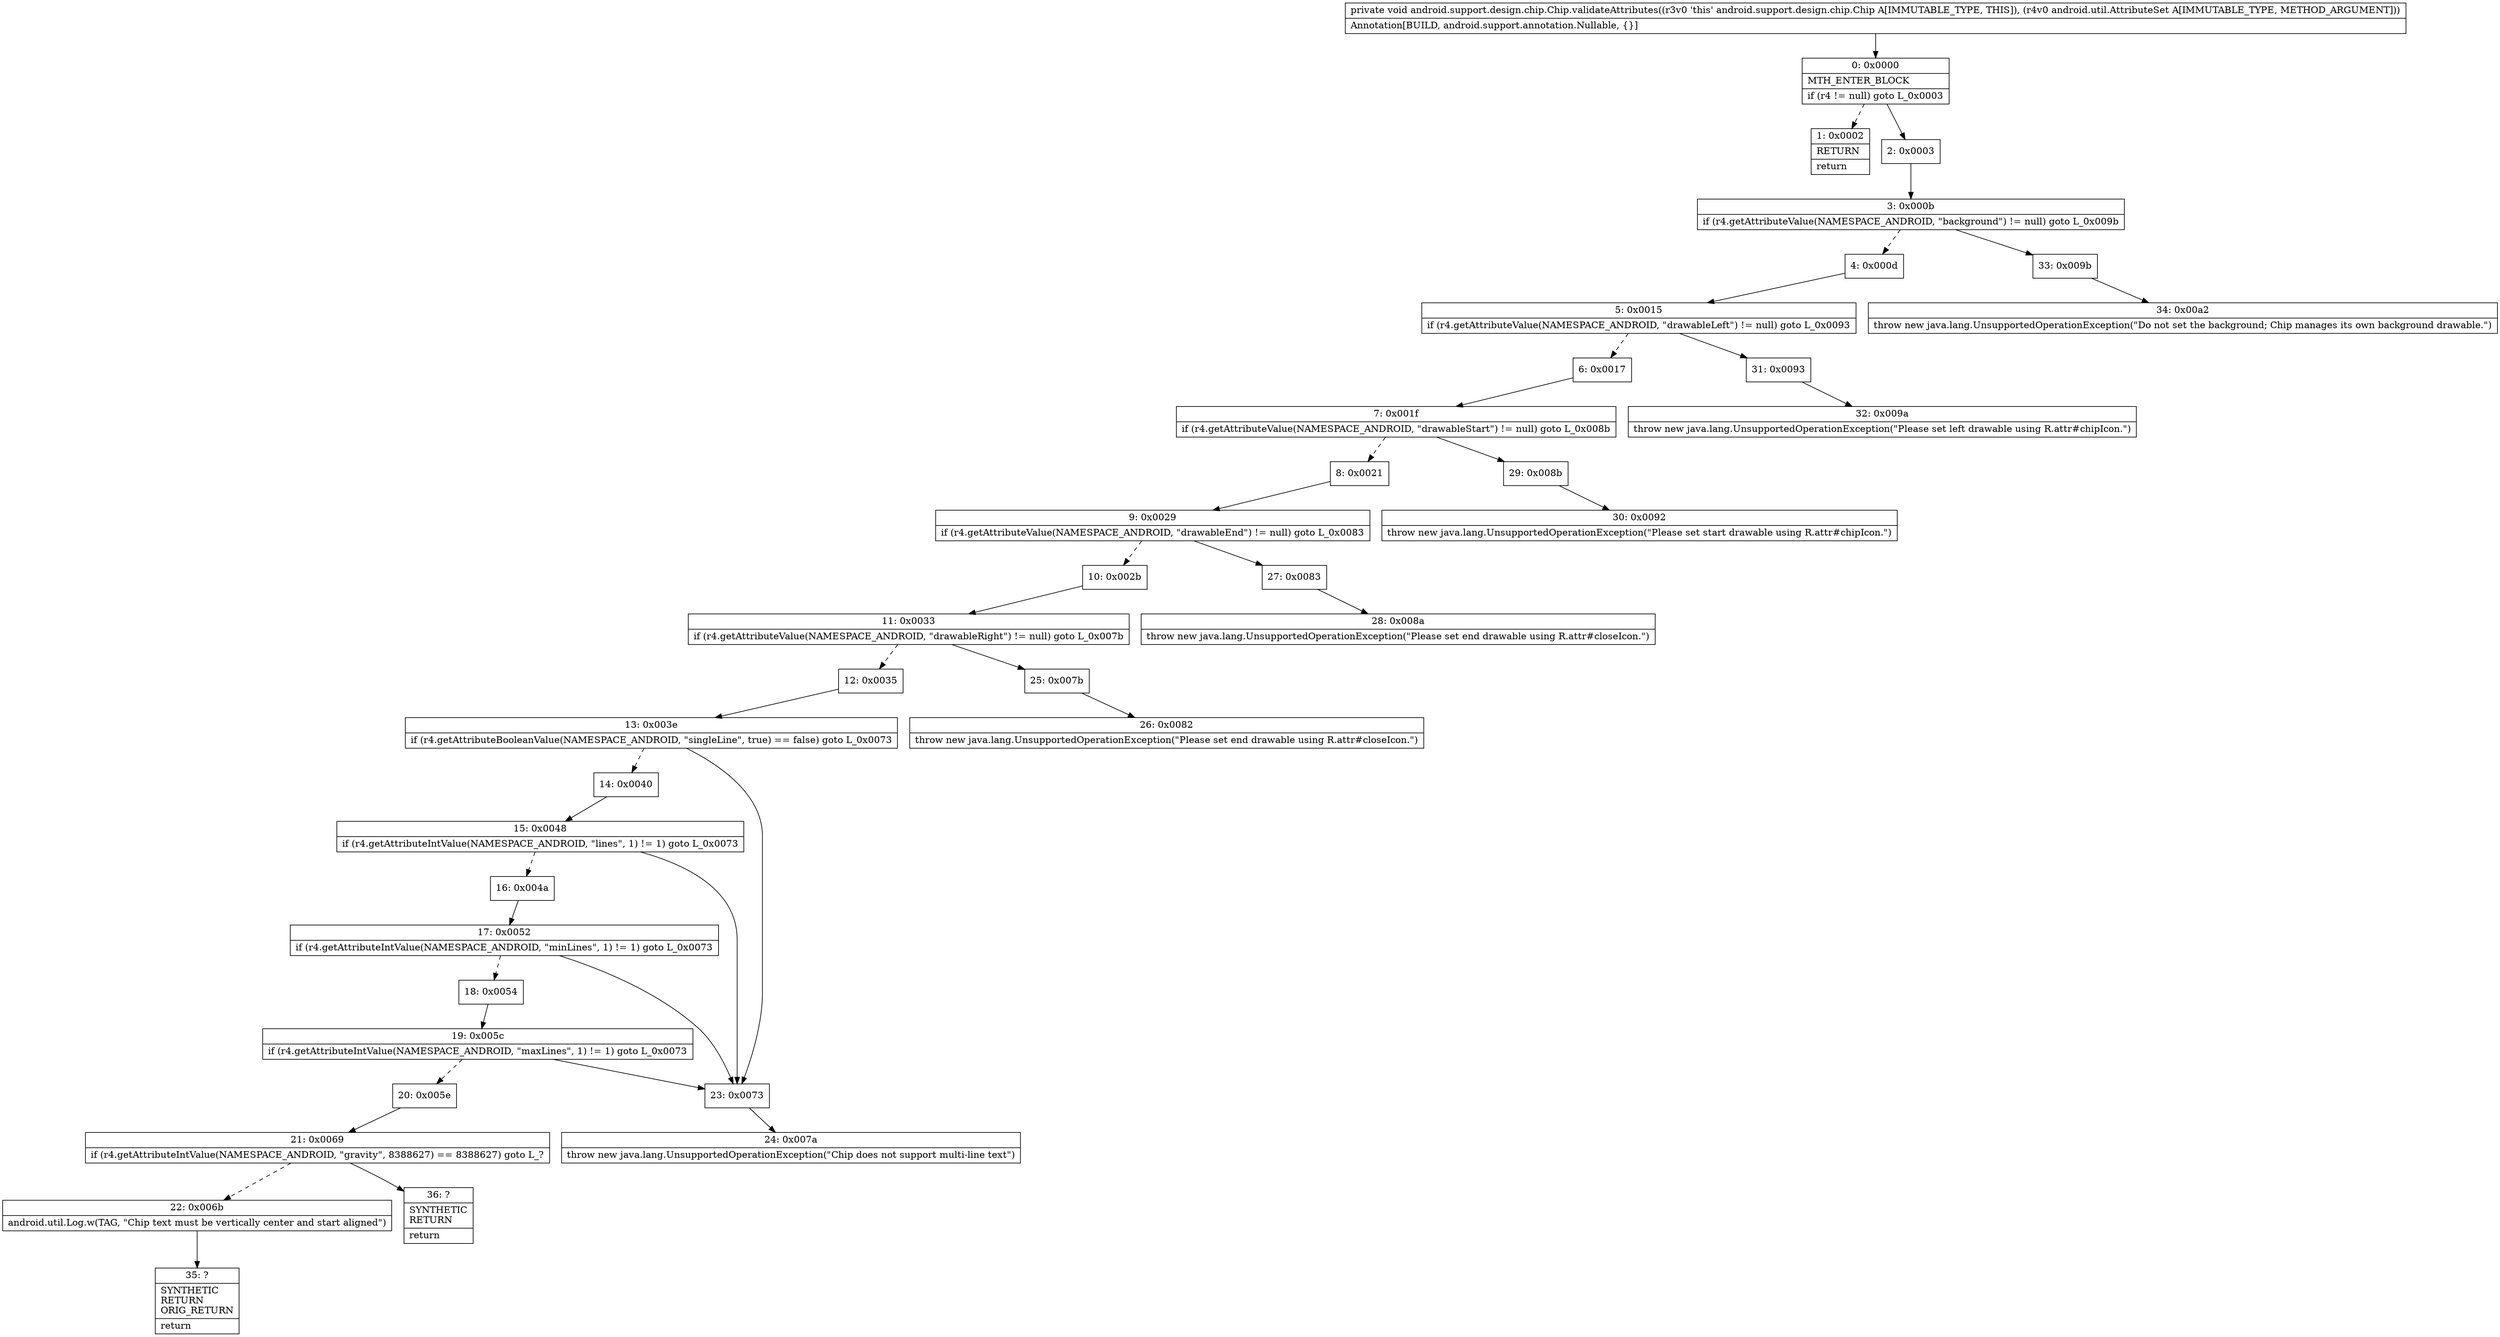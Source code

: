 digraph "CFG forandroid.support.design.chip.Chip.validateAttributes(Landroid\/util\/AttributeSet;)V" {
Node_0 [shape=record,label="{0\:\ 0x0000|MTH_ENTER_BLOCK\l|if (r4 != null) goto L_0x0003\l}"];
Node_1 [shape=record,label="{1\:\ 0x0002|RETURN\l|return\l}"];
Node_2 [shape=record,label="{2\:\ 0x0003}"];
Node_3 [shape=record,label="{3\:\ 0x000b|if (r4.getAttributeValue(NAMESPACE_ANDROID, \"background\") != null) goto L_0x009b\l}"];
Node_4 [shape=record,label="{4\:\ 0x000d}"];
Node_5 [shape=record,label="{5\:\ 0x0015|if (r4.getAttributeValue(NAMESPACE_ANDROID, \"drawableLeft\") != null) goto L_0x0093\l}"];
Node_6 [shape=record,label="{6\:\ 0x0017}"];
Node_7 [shape=record,label="{7\:\ 0x001f|if (r4.getAttributeValue(NAMESPACE_ANDROID, \"drawableStart\") != null) goto L_0x008b\l}"];
Node_8 [shape=record,label="{8\:\ 0x0021}"];
Node_9 [shape=record,label="{9\:\ 0x0029|if (r4.getAttributeValue(NAMESPACE_ANDROID, \"drawableEnd\") != null) goto L_0x0083\l}"];
Node_10 [shape=record,label="{10\:\ 0x002b}"];
Node_11 [shape=record,label="{11\:\ 0x0033|if (r4.getAttributeValue(NAMESPACE_ANDROID, \"drawableRight\") != null) goto L_0x007b\l}"];
Node_12 [shape=record,label="{12\:\ 0x0035}"];
Node_13 [shape=record,label="{13\:\ 0x003e|if (r4.getAttributeBooleanValue(NAMESPACE_ANDROID, \"singleLine\", true) == false) goto L_0x0073\l}"];
Node_14 [shape=record,label="{14\:\ 0x0040}"];
Node_15 [shape=record,label="{15\:\ 0x0048|if (r4.getAttributeIntValue(NAMESPACE_ANDROID, \"lines\", 1) != 1) goto L_0x0073\l}"];
Node_16 [shape=record,label="{16\:\ 0x004a}"];
Node_17 [shape=record,label="{17\:\ 0x0052|if (r4.getAttributeIntValue(NAMESPACE_ANDROID, \"minLines\", 1) != 1) goto L_0x0073\l}"];
Node_18 [shape=record,label="{18\:\ 0x0054}"];
Node_19 [shape=record,label="{19\:\ 0x005c|if (r4.getAttributeIntValue(NAMESPACE_ANDROID, \"maxLines\", 1) != 1) goto L_0x0073\l}"];
Node_20 [shape=record,label="{20\:\ 0x005e}"];
Node_21 [shape=record,label="{21\:\ 0x0069|if (r4.getAttributeIntValue(NAMESPACE_ANDROID, \"gravity\", 8388627) == 8388627) goto L_?\l}"];
Node_22 [shape=record,label="{22\:\ 0x006b|android.util.Log.w(TAG, \"Chip text must be vertically center and start aligned\")\l}"];
Node_23 [shape=record,label="{23\:\ 0x0073}"];
Node_24 [shape=record,label="{24\:\ 0x007a|throw new java.lang.UnsupportedOperationException(\"Chip does not support multi\-line text\")\l}"];
Node_25 [shape=record,label="{25\:\ 0x007b}"];
Node_26 [shape=record,label="{26\:\ 0x0082|throw new java.lang.UnsupportedOperationException(\"Please set end drawable using R.attr#closeIcon.\")\l}"];
Node_27 [shape=record,label="{27\:\ 0x0083}"];
Node_28 [shape=record,label="{28\:\ 0x008a|throw new java.lang.UnsupportedOperationException(\"Please set end drawable using R.attr#closeIcon.\")\l}"];
Node_29 [shape=record,label="{29\:\ 0x008b}"];
Node_30 [shape=record,label="{30\:\ 0x0092|throw new java.lang.UnsupportedOperationException(\"Please set start drawable using R.attr#chipIcon.\")\l}"];
Node_31 [shape=record,label="{31\:\ 0x0093}"];
Node_32 [shape=record,label="{32\:\ 0x009a|throw new java.lang.UnsupportedOperationException(\"Please set left drawable using R.attr#chipIcon.\")\l}"];
Node_33 [shape=record,label="{33\:\ 0x009b}"];
Node_34 [shape=record,label="{34\:\ 0x00a2|throw new java.lang.UnsupportedOperationException(\"Do not set the background; Chip manages its own background drawable.\")\l}"];
Node_35 [shape=record,label="{35\:\ ?|SYNTHETIC\lRETURN\lORIG_RETURN\l|return\l}"];
Node_36 [shape=record,label="{36\:\ ?|SYNTHETIC\lRETURN\l|return\l}"];
MethodNode[shape=record,label="{private void android.support.design.chip.Chip.validateAttributes((r3v0 'this' android.support.design.chip.Chip A[IMMUTABLE_TYPE, THIS]), (r4v0 android.util.AttributeSet A[IMMUTABLE_TYPE, METHOD_ARGUMENT]))  | Annotation[BUILD, android.support.annotation.Nullable, \{\}]\l}"];
MethodNode -> Node_0;
Node_0 -> Node_1[style=dashed];
Node_0 -> Node_2;
Node_2 -> Node_3;
Node_3 -> Node_4[style=dashed];
Node_3 -> Node_33;
Node_4 -> Node_5;
Node_5 -> Node_6[style=dashed];
Node_5 -> Node_31;
Node_6 -> Node_7;
Node_7 -> Node_8[style=dashed];
Node_7 -> Node_29;
Node_8 -> Node_9;
Node_9 -> Node_10[style=dashed];
Node_9 -> Node_27;
Node_10 -> Node_11;
Node_11 -> Node_12[style=dashed];
Node_11 -> Node_25;
Node_12 -> Node_13;
Node_13 -> Node_14[style=dashed];
Node_13 -> Node_23;
Node_14 -> Node_15;
Node_15 -> Node_16[style=dashed];
Node_15 -> Node_23;
Node_16 -> Node_17;
Node_17 -> Node_18[style=dashed];
Node_17 -> Node_23;
Node_18 -> Node_19;
Node_19 -> Node_20[style=dashed];
Node_19 -> Node_23;
Node_20 -> Node_21;
Node_21 -> Node_22[style=dashed];
Node_21 -> Node_36;
Node_22 -> Node_35;
Node_23 -> Node_24;
Node_25 -> Node_26;
Node_27 -> Node_28;
Node_29 -> Node_30;
Node_31 -> Node_32;
Node_33 -> Node_34;
}

